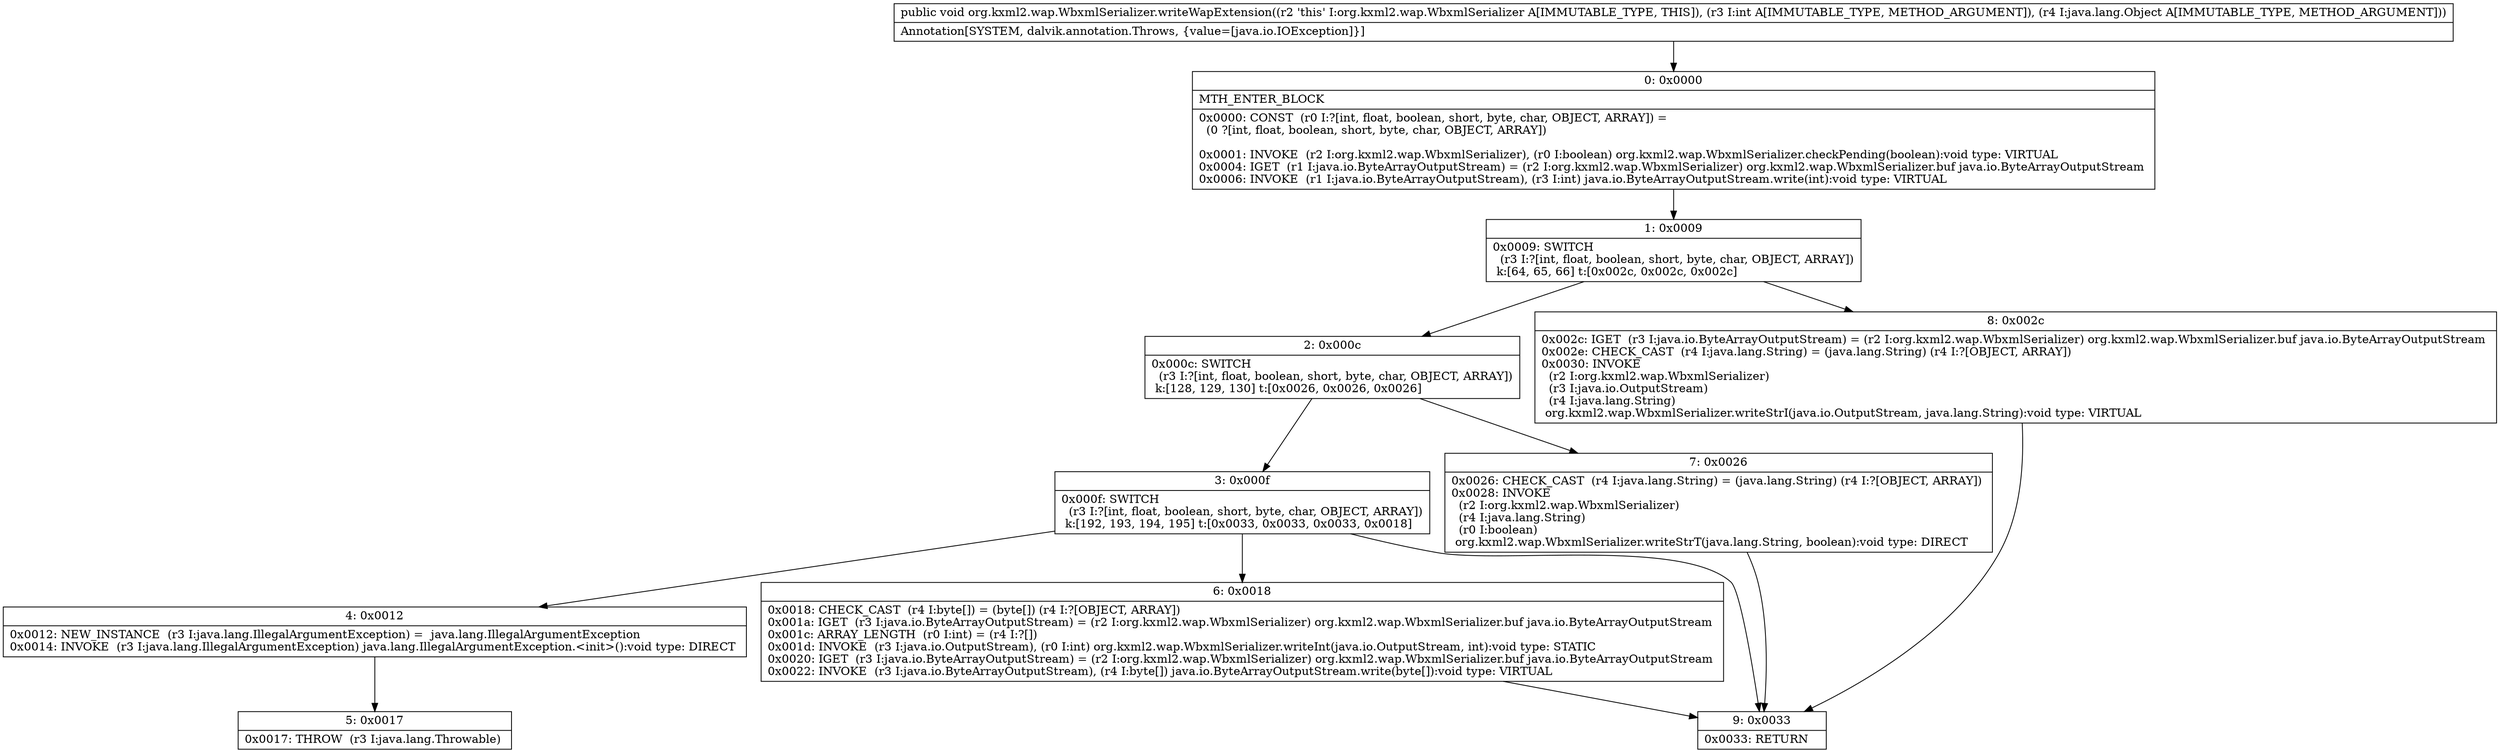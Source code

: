 digraph "CFG fororg.kxml2.wap.WbxmlSerializer.writeWapExtension(ILjava\/lang\/Object;)V" {
Node_0 [shape=record,label="{0\:\ 0x0000|MTH_ENTER_BLOCK\l|0x0000: CONST  (r0 I:?[int, float, boolean, short, byte, char, OBJECT, ARRAY]) = \l  (0 ?[int, float, boolean, short, byte, char, OBJECT, ARRAY])\l \l0x0001: INVOKE  (r2 I:org.kxml2.wap.WbxmlSerializer), (r0 I:boolean) org.kxml2.wap.WbxmlSerializer.checkPending(boolean):void type: VIRTUAL \l0x0004: IGET  (r1 I:java.io.ByteArrayOutputStream) = (r2 I:org.kxml2.wap.WbxmlSerializer) org.kxml2.wap.WbxmlSerializer.buf java.io.ByteArrayOutputStream \l0x0006: INVOKE  (r1 I:java.io.ByteArrayOutputStream), (r3 I:int) java.io.ByteArrayOutputStream.write(int):void type: VIRTUAL \l}"];
Node_1 [shape=record,label="{1\:\ 0x0009|0x0009: SWITCH  \l  (r3 I:?[int, float, boolean, short, byte, char, OBJECT, ARRAY])\l k:[64, 65, 66] t:[0x002c, 0x002c, 0x002c] \l}"];
Node_2 [shape=record,label="{2\:\ 0x000c|0x000c: SWITCH  \l  (r3 I:?[int, float, boolean, short, byte, char, OBJECT, ARRAY])\l k:[128, 129, 130] t:[0x0026, 0x0026, 0x0026] \l}"];
Node_3 [shape=record,label="{3\:\ 0x000f|0x000f: SWITCH  \l  (r3 I:?[int, float, boolean, short, byte, char, OBJECT, ARRAY])\l k:[192, 193, 194, 195] t:[0x0033, 0x0033, 0x0033, 0x0018] \l}"];
Node_4 [shape=record,label="{4\:\ 0x0012|0x0012: NEW_INSTANCE  (r3 I:java.lang.IllegalArgumentException) =  java.lang.IllegalArgumentException \l0x0014: INVOKE  (r3 I:java.lang.IllegalArgumentException) java.lang.IllegalArgumentException.\<init\>():void type: DIRECT \l}"];
Node_5 [shape=record,label="{5\:\ 0x0017|0x0017: THROW  (r3 I:java.lang.Throwable) \l}"];
Node_6 [shape=record,label="{6\:\ 0x0018|0x0018: CHECK_CAST  (r4 I:byte[]) = (byte[]) (r4 I:?[OBJECT, ARRAY]) \l0x001a: IGET  (r3 I:java.io.ByteArrayOutputStream) = (r2 I:org.kxml2.wap.WbxmlSerializer) org.kxml2.wap.WbxmlSerializer.buf java.io.ByteArrayOutputStream \l0x001c: ARRAY_LENGTH  (r0 I:int) = (r4 I:?[]) \l0x001d: INVOKE  (r3 I:java.io.OutputStream), (r0 I:int) org.kxml2.wap.WbxmlSerializer.writeInt(java.io.OutputStream, int):void type: STATIC \l0x0020: IGET  (r3 I:java.io.ByteArrayOutputStream) = (r2 I:org.kxml2.wap.WbxmlSerializer) org.kxml2.wap.WbxmlSerializer.buf java.io.ByteArrayOutputStream \l0x0022: INVOKE  (r3 I:java.io.ByteArrayOutputStream), (r4 I:byte[]) java.io.ByteArrayOutputStream.write(byte[]):void type: VIRTUAL \l}"];
Node_7 [shape=record,label="{7\:\ 0x0026|0x0026: CHECK_CAST  (r4 I:java.lang.String) = (java.lang.String) (r4 I:?[OBJECT, ARRAY]) \l0x0028: INVOKE  \l  (r2 I:org.kxml2.wap.WbxmlSerializer)\l  (r4 I:java.lang.String)\l  (r0 I:boolean)\l org.kxml2.wap.WbxmlSerializer.writeStrT(java.lang.String, boolean):void type: DIRECT \l}"];
Node_8 [shape=record,label="{8\:\ 0x002c|0x002c: IGET  (r3 I:java.io.ByteArrayOutputStream) = (r2 I:org.kxml2.wap.WbxmlSerializer) org.kxml2.wap.WbxmlSerializer.buf java.io.ByteArrayOutputStream \l0x002e: CHECK_CAST  (r4 I:java.lang.String) = (java.lang.String) (r4 I:?[OBJECT, ARRAY]) \l0x0030: INVOKE  \l  (r2 I:org.kxml2.wap.WbxmlSerializer)\l  (r3 I:java.io.OutputStream)\l  (r4 I:java.lang.String)\l org.kxml2.wap.WbxmlSerializer.writeStrI(java.io.OutputStream, java.lang.String):void type: VIRTUAL \l}"];
Node_9 [shape=record,label="{9\:\ 0x0033|0x0033: RETURN   \l}"];
MethodNode[shape=record,label="{public void org.kxml2.wap.WbxmlSerializer.writeWapExtension((r2 'this' I:org.kxml2.wap.WbxmlSerializer A[IMMUTABLE_TYPE, THIS]), (r3 I:int A[IMMUTABLE_TYPE, METHOD_ARGUMENT]), (r4 I:java.lang.Object A[IMMUTABLE_TYPE, METHOD_ARGUMENT]))  | Annotation[SYSTEM, dalvik.annotation.Throws, \{value=[java.io.IOException]\}]\l}"];
MethodNode -> Node_0;
Node_0 -> Node_1;
Node_1 -> Node_2;
Node_1 -> Node_8;
Node_2 -> Node_3;
Node_2 -> Node_7;
Node_3 -> Node_4;
Node_3 -> Node_6;
Node_3 -> Node_9;
Node_4 -> Node_5;
Node_6 -> Node_9;
Node_7 -> Node_9;
Node_8 -> Node_9;
}

